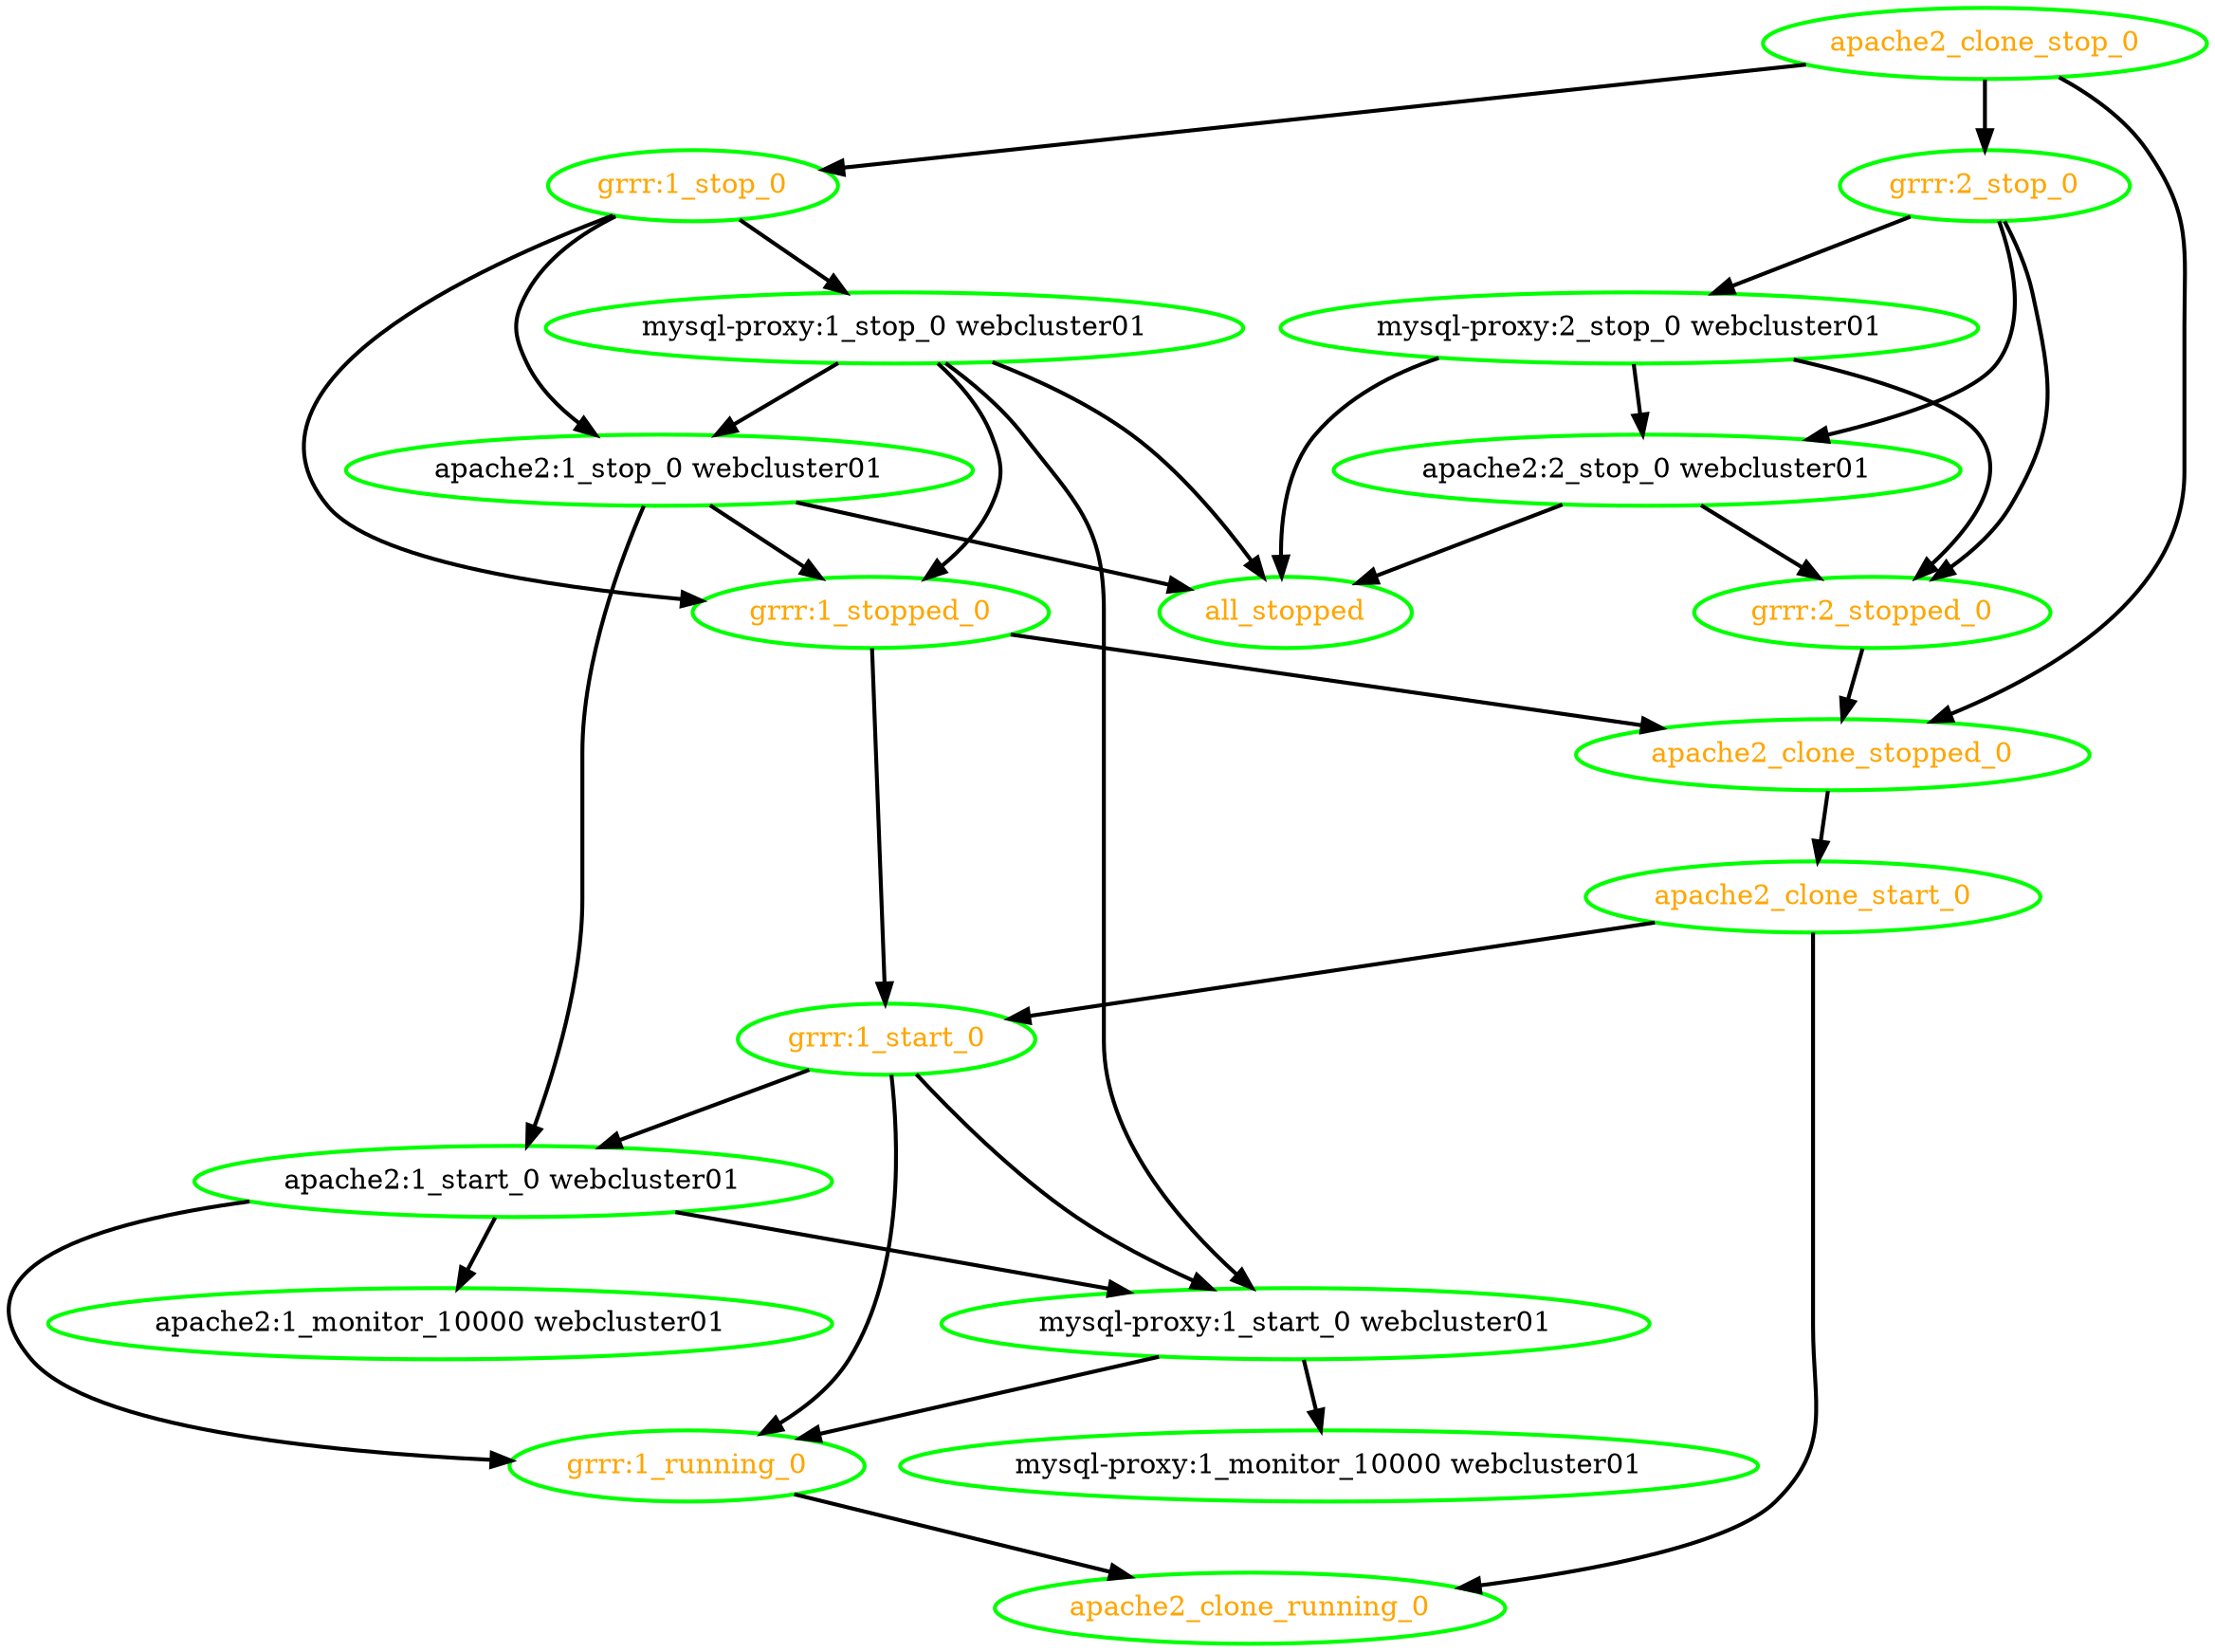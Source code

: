 digraph "g" {
"all_stopped" [ style=bold color="green" fontcolor="orange"  ]
"apache2:1_monitor_10000 webcluster01" [ style=bold color="green" fontcolor="black"  ]
"apache2:1_start_0 webcluster01" -> "apache2:1_monitor_10000 webcluster01" [ style = bold]
"apache2:1_start_0 webcluster01" -> "grrr:1_running_0" [ style = bold]
"apache2:1_start_0 webcluster01" -> "mysql-proxy:1_start_0 webcluster01" [ style = bold]
"apache2:1_start_0 webcluster01" [ style=bold color="green" fontcolor="black"  ]
"apache2:1_stop_0 webcluster01" -> "all_stopped" [ style = bold]
"apache2:1_stop_0 webcluster01" -> "apache2:1_start_0 webcluster01" [ style = bold]
"apache2:1_stop_0 webcluster01" -> "grrr:1_stopped_0" [ style = bold]
"apache2:1_stop_0 webcluster01" [ style=bold color="green" fontcolor="black"  ]
"apache2:2_stop_0 webcluster01" -> "all_stopped" [ style = bold]
"apache2:2_stop_0 webcluster01" -> "grrr:2_stopped_0" [ style = bold]
"apache2:2_stop_0 webcluster01" [ style=bold color="green" fontcolor="black"  ]
"apache2_clone_running_0" [ style=bold color="green" fontcolor="orange"  ]
"apache2_clone_start_0" -> "apache2_clone_running_0" [ style = bold]
"apache2_clone_start_0" -> "grrr:1_start_0" [ style = bold]
"apache2_clone_start_0" [ style=bold color="green" fontcolor="orange"  ]
"apache2_clone_stop_0" -> "apache2_clone_stopped_0" [ style = bold]
"apache2_clone_stop_0" -> "grrr:1_stop_0" [ style = bold]
"apache2_clone_stop_0" -> "grrr:2_stop_0" [ style = bold]
"apache2_clone_stop_0" [ style=bold color="green" fontcolor="orange"  ]
"apache2_clone_stopped_0" -> "apache2_clone_start_0" [ style = bold]
"apache2_clone_stopped_0" [ style=bold color="green" fontcolor="orange"  ]
"grrr:1_running_0" -> "apache2_clone_running_0" [ style = bold]
"grrr:1_running_0" [ style=bold color="green" fontcolor="orange"  ]
"grrr:1_start_0" -> "apache2:1_start_0 webcluster01" [ style = bold]
"grrr:1_start_0" -> "grrr:1_running_0" [ style = bold]
"grrr:1_start_0" -> "mysql-proxy:1_start_0 webcluster01" [ style = bold]
"grrr:1_start_0" [ style=bold color="green" fontcolor="orange"  ]
"grrr:1_stop_0" -> "apache2:1_stop_0 webcluster01" [ style = bold]
"grrr:1_stop_0" -> "grrr:1_stopped_0" [ style = bold]
"grrr:1_stop_0" -> "mysql-proxy:1_stop_0 webcluster01" [ style = bold]
"grrr:1_stop_0" [ style=bold color="green" fontcolor="orange"  ]
"grrr:1_stopped_0" -> "apache2_clone_stopped_0" [ style = bold]
"grrr:1_stopped_0" -> "grrr:1_start_0" [ style = bold]
"grrr:1_stopped_0" [ style=bold color="green" fontcolor="orange"  ]
"grrr:2_stop_0" -> "apache2:2_stop_0 webcluster01" [ style = bold]
"grrr:2_stop_0" -> "grrr:2_stopped_0" [ style = bold]
"grrr:2_stop_0" -> "mysql-proxy:2_stop_0 webcluster01" [ style = bold]
"grrr:2_stop_0" [ style=bold color="green" fontcolor="orange"  ]
"grrr:2_stopped_0" -> "apache2_clone_stopped_0" [ style = bold]
"grrr:2_stopped_0" [ style=bold color="green" fontcolor="orange"  ]
"mysql-proxy:1_monitor_10000 webcluster01" [ style=bold color="green" fontcolor="black"  ]
"mysql-proxy:1_start_0 webcluster01" -> "grrr:1_running_0" [ style = bold]
"mysql-proxy:1_start_0 webcluster01" -> "mysql-proxy:1_monitor_10000 webcluster01" [ style = bold]
"mysql-proxy:1_start_0 webcluster01" [ style=bold color="green" fontcolor="black"  ]
"mysql-proxy:1_stop_0 webcluster01" -> "all_stopped" [ style = bold]
"mysql-proxy:1_stop_0 webcluster01" -> "apache2:1_stop_0 webcluster01" [ style = bold]
"mysql-proxy:1_stop_0 webcluster01" -> "grrr:1_stopped_0" [ style = bold]
"mysql-proxy:1_stop_0 webcluster01" -> "mysql-proxy:1_start_0 webcluster01" [ style = bold]
"mysql-proxy:1_stop_0 webcluster01" [ style=bold color="green" fontcolor="black"  ]
"mysql-proxy:2_stop_0 webcluster01" -> "all_stopped" [ style = bold]
"mysql-proxy:2_stop_0 webcluster01" -> "apache2:2_stop_0 webcluster01" [ style = bold]
"mysql-proxy:2_stop_0 webcluster01" -> "grrr:2_stopped_0" [ style = bold]
"mysql-proxy:2_stop_0 webcluster01" [ style=bold color="green" fontcolor="black"  ]
}
